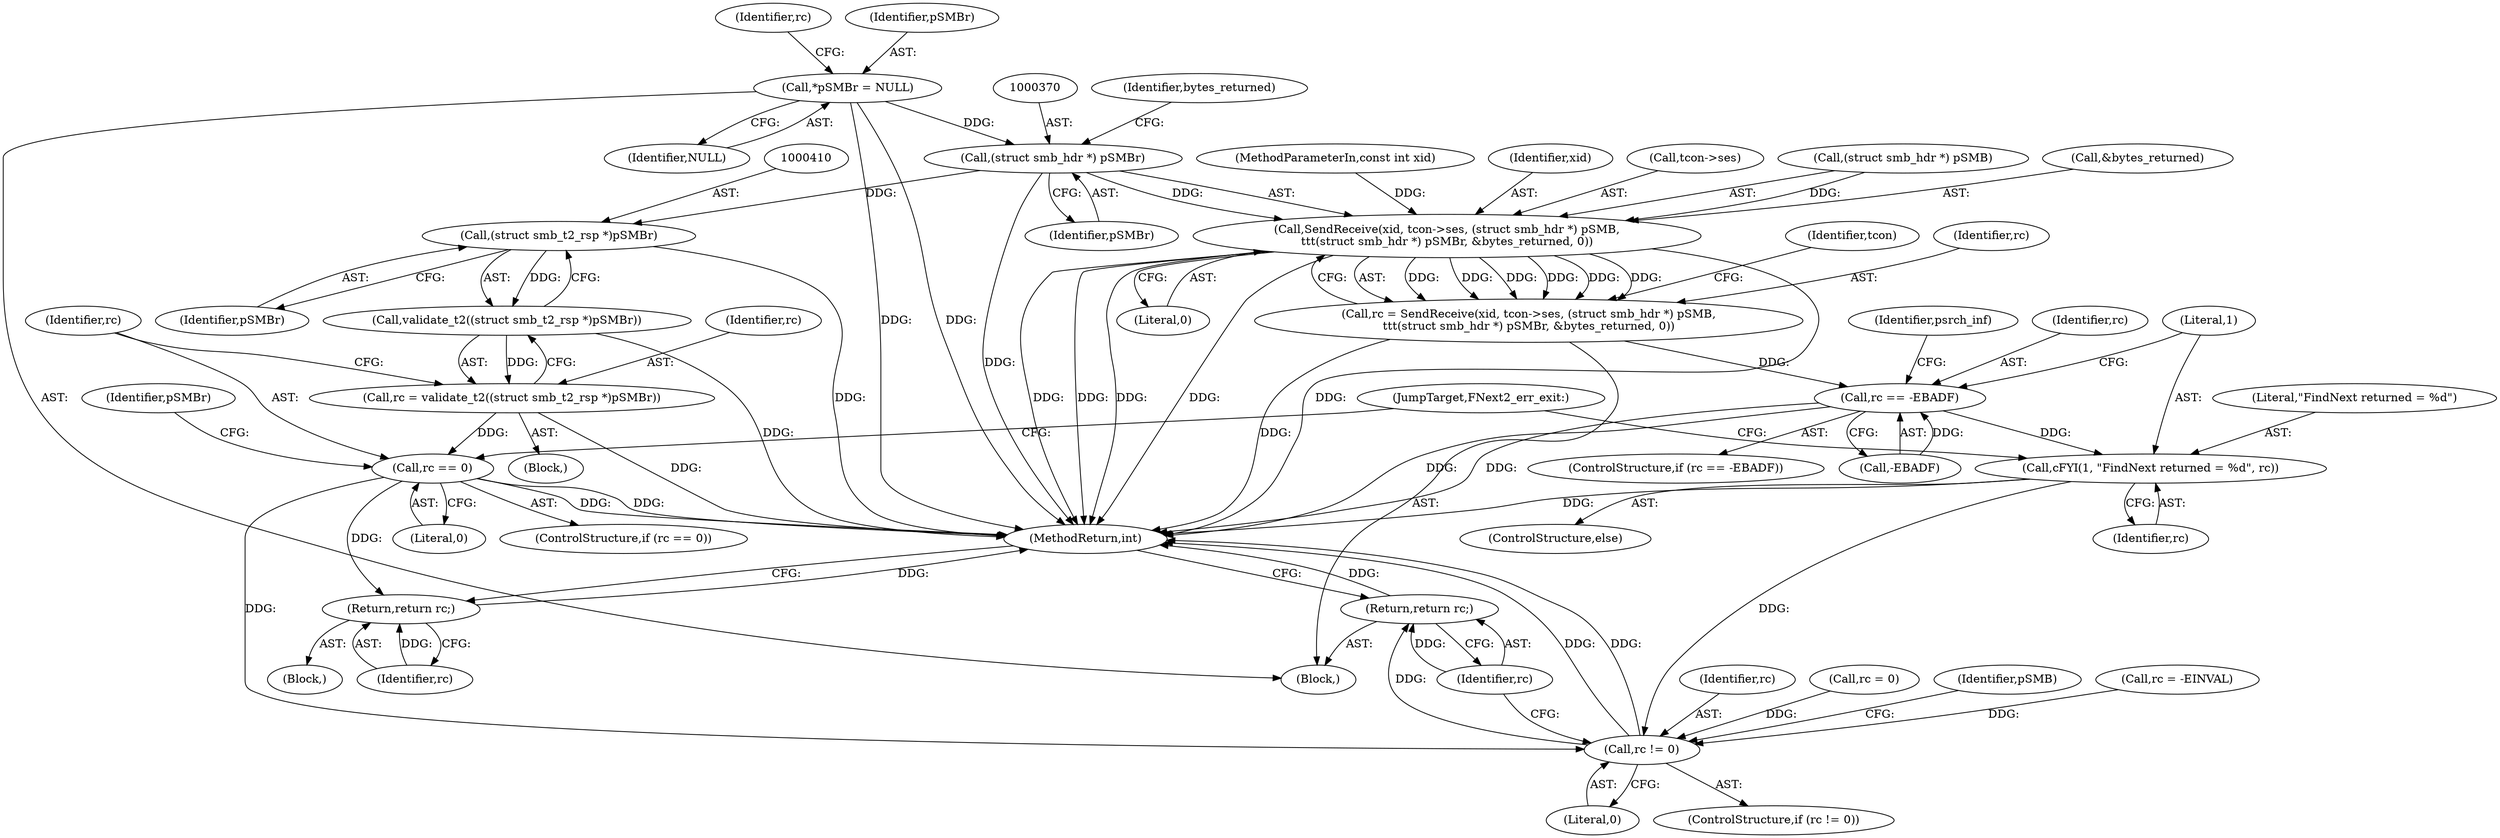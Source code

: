digraph "0_linux_9438fabb73eb48055b58b89fc51e0bc4db22fabd@pointer" {
"1000369" [label="(Call,(struct smb_hdr *) pSMBr)"];
"1000123" [label="(Call,*pSMBr = NULL)"];
"1000361" [label="(Call,SendReceive(xid, tcon->ses, (struct smb_hdr *) pSMB,\n\t\t\t(struct smb_hdr *) pSMBr, &bytes_returned, 0))"];
"1000359" [label="(Call,rc = SendReceive(xid, tcon->ses, (struct smb_hdr *) pSMB,\n\t\t\t(struct smb_hdr *) pSMBr, &bytes_returned, 0))"];
"1000384" [label="(Call,rc == -EBADF)"];
"1000400" [label="(Call,cFYI(1, \"FindNext returned = %d\", rc))"];
"1000577" [label="(Call,rc != 0)"];
"1000582" [label="(Return,return rc;)"];
"1000409" [label="(Call,(struct smb_t2_rsp *)pSMBr)"];
"1000408" [label="(Call,validate_t2((struct smb_t2_rsp *)pSMBr))"];
"1000406" [label="(Call,rc = validate_t2((struct smb_t2_rsp *)pSMBr))"];
"1000413" [label="(Call,rc == 0)"];
"1000563" [label="(Return,return rc;)"];
"1000361" [label="(Call,SendReceive(xid, tcon->ses, (struct smb_hdr *) pSMB,\n\t\t\t(struct smb_hdr *) pSMBr, &bytes_returned, 0))"];
"1000130" [label="(Identifier,rc)"];
"1000385" [label="(Identifier,rc)"];
"1000391" [label="(Identifier,psrch_inf)"];
"1000117" [label="(Block,)"];
"1000125" [label="(Identifier,NULL)"];
"1000401" [label="(Literal,1)"];
"1000563" [label="(Return,return rc;)"];
"1000359" [label="(Call,rc = SendReceive(xid, tcon->ses, (struct smb_hdr *) pSMB,\n\t\t\t(struct smb_hdr *) pSMBr, &bytes_returned, 0))"];
"1000583" [label="(Identifier,rc)"];
"1000405" [label="(Block,)"];
"1000371" [label="(Identifier,pSMBr)"];
"1000402" [label="(Literal,\"FindNext returned = %d\")"];
"1000579" [label="(Literal,0)"];
"1000554" [label="(Block,)"];
"1000369" [label="(Call,(struct smb_hdr *) pSMBr)"];
"1000578" [label="(Identifier,rc)"];
"1000564" [label="(Identifier,rc)"];
"1000413" [label="(Call,rc == 0)"];
"1000124" [label="(Identifier,pSMBr)"];
"1000113" [label="(MethodParameterIn,const int xid)"];
"1000362" [label="(Identifier,xid)"];
"1000363" [label="(Call,tcon->ses)"];
"1000396" [label="(Call,rc = 0)"];
"1000422" [label="(Identifier,pSMBr)"];
"1000407" [label="(Identifier,rc)"];
"1000123" [label="(Call,*pSMBr = NULL)"];
"1000582" [label="(Return,return rc;)"];
"1000411" [label="(Identifier,pSMBr)"];
"1000408" [label="(Call,validate_t2((struct smb_t2_rsp *)pSMBr))"];
"1000575" [label="(JumpTarget,FNext2_err_exit:)"];
"1000581" [label="(Identifier,pSMB)"];
"1000383" [label="(ControlStructure,if (rc == -EBADF))"];
"1000406" [label="(Call,rc = validate_t2((struct smb_t2_rsp *)pSMBr))"];
"1000366" [label="(Call,(struct smb_hdr *) pSMB)"];
"1000577" [label="(Call,rc != 0)"];
"1000400" [label="(Call,cFYI(1, \"FindNext returned = %d\", rc))"];
"1000378" [label="(Identifier,tcon)"];
"1000360" [label="(Identifier,rc)"];
"1000415" [label="(Literal,0)"];
"1000372" [label="(Call,&bytes_returned)"];
"1000403" [label="(Identifier,rc)"];
"1000576" [label="(ControlStructure,if (rc != 0))"];
"1000414" [label="(Identifier,rc)"];
"1000384" [label="(Call,rc == -EBADF)"];
"1000584" [label="(MethodReturn,int)"];
"1000386" [label="(Call,-EBADF)"];
"1000412" [label="(ControlStructure,if (rc == 0))"];
"1000373" [label="(Identifier,bytes_returned)"];
"1000409" [label="(Call,(struct smb_t2_rsp *)pSMBr)"];
"1000399" [label="(ControlStructure,else)"];
"1000374" [label="(Literal,0)"];
"1000327" [label="(Call,rc = -EINVAL)"];
"1000369" -> "1000361"  [label="AST: "];
"1000369" -> "1000371"  [label="CFG: "];
"1000370" -> "1000369"  [label="AST: "];
"1000371" -> "1000369"  [label="AST: "];
"1000373" -> "1000369"  [label="CFG: "];
"1000369" -> "1000584"  [label="DDG: "];
"1000369" -> "1000361"  [label="DDG: "];
"1000123" -> "1000369"  [label="DDG: "];
"1000369" -> "1000409"  [label="DDG: "];
"1000123" -> "1000117"  [label="AST: "];
"1000123" -> "1000125"  [label="CFG: "];
"1000124" -> "1000123"  [label="AST: "];
"1000125" -> "1000123"  [label="AST: "];
"1000130" -> "1000123"  [label="CFG: "];
"1000123" -> "1000584"  [label="DDG: "];
"1000123" -> "1000584"  [label="DDG: "];
"1000361" -> "1000359"  [label="AST: "];
"1000361" -> "1000374"  [label="CFG: "];
"1000362" -> "1000361"  [label="AST: "];
"1000363" -> "1000361"  [label="AST: "];
"1000366" -> "1000361"  [label="AST: "];
"1000372" -> "1000361"  [label="AST: "];
"1000374" -> "1000361"  [label="AST: "];
"1000359" -> "1000361"  [label="CFG: "];
"1000361" -> "1000584"  [label="DDG: "];
"1000361" -> "1000584"  [label="DDG: "];
"1000361" -> "1000584"  [label="DDG: "];
"1000361" -> "1000584"  [label="DDG: "];
"1000361" -> "1000584"  [label="DDG: "];
"1000361" -> "1000359"  [label="DDG: "];
"1000361" -> "1000359"  [label="DDG: "];
"1000361" -> "1000359"  [label="DDG: "];
"1000361" -> "1000359"  [label="DDG: "];
"1000361" -> "1000359"  [label="DDG: "];
"1000361" -> "1000359"  [label="DDG: "];
"1000113" -> "1000361"  [label="DDG: "];
"1000366" -> "1000361"  [label="DDG: "];
"1000359" -> "1000117"  [label="AST: "];
"1000360" -> "1000359"  [label="AST: "];
"1000378" -> "1000359"  [label="CFG: "];
"1000359" -> "1000584"  [label="DDG: "];
"1000359" -> "1000384"  [label="DDG: "];
"1000384" -> "1000383"  [label="AST: "];
"1000384" -> "1000386"  [label="CFG: "];
"1000385" -> "1000384"  [label="AST: "];
"1000386" -> "1000384"  [label="AST: "];
"1000391" -> "1000384"  [label="CFG: "];
"1000401" -> "1000384"  [label="CFG: "];
"1000384" -> "1000584"  [label="DDG: "];
"1000384" -> "1000584"  [label="DDG: "];
"1000386" -> "1000384"  [label="DDG: "];
"1000384" -> "1000400"  [label="DDG: "];
"1000400" -> "1000399"  [label="AST: "];
"1000400" -> "1000403"  [label="CFG: "];
"1000401" -> "1000400"  [label="AST: "];
"1000402" -> "1000400"  [label="AST: "];
"1000403" -> "1000400"  [label="AST: "];
"1000575" -> "1000400"  [label="CFG: "];
"1000400" -> "1000584"  [label="DDG: "];
"1000400" -> "1000577"  [label="DDG: "];
"1000577" -> "1000576"  [label="AST: "];
"1000577" -> "1000579"  [label="CFG: "];
"1000578" -> "1000577"  [label="AST: "];
"1000579" -> "1000577"  [label="AST: "];
"1000581" -> "1000577"  [label="CFG: "];
"1000583" -> "1000577"  [label="CFG: "];
"1000577" -> "1000584"  [label="DDG: "];
"1000577" -> "1000584"  [label="DDG: "];
"1000396" -> "1000577"  [label="DDG: "];
"1000413" -> "1000577"  [label="DDG: "];
"1000327" -> "1000577"  [label="DDG: "];
"1000577" -> "1000582"  [label="DDG: "];
"1000582" -> "1000117"  [label="AST: "];
"1000582" -> "1000583"  [label="CFG: "];
"1000583" -> "1000582"  [label="AST: "];
"1000584" -> "1000582"  [label="CFG: "];
"1000582" -> "1000584"  [label="DDG: "];
"1000583" -> "1000582"  [label="DDG: "];
"1000409" -> "1000408"  [label="AST: "];
"1000409" -> "1000411"  [label="CFG: "];
"1000410" -> "1000409"  [label="AST: "];
"1000411" -> "1000409"  [label="AST: "];
"1000408" -> "1000409"  [label="CFG: "];
"1000409" -> "1000584"  [label="DDG: "];
"1000409" -> "1000408"  [label="DDG: "];
"1000408" -> "1000406"  [label="AST: "];
"1000406" -> "1000408"  [label="CFG: "];
"1000408" -> "1000584"  [label="DDG: "];
"1000408" -> "1000406"  [label="DDG: "];
"1000406" -> "1000405"  [label="AST: "];
"1000407" -> "1000406"  [label="AST: "];
"1000414" -> "1000406"  [label="CFG: "];
"1000406" -> "1000584"  [label="DDG: "];
"1000406" -> "1000413"  [label="DDG: "];
"1000413" -> "1000412"  [label="AST: "];
"1000413" -> "1000415"  [label="CFG: "];
"1000414" -> "1000413"  [label="AST: "];
"1000415" -> "1000413"  [label="AST: "];
"1000422" -> "1000413"  [label="CFG: "];
"1000575" -> "1000413"  [label="CFG: "];
"1000413" -> "1000584"  [label="DDG: "];
"1000413" -> "1000584"  [label="DDG: "];
"1000413" -> "1000563"  [label="DDG: "];
"1000563" -> "1000554"  [label="AST: "];
"1000563" -> "1000564"  [label="CFG: "];
"1000564" -> "1000563"  [label="AST: "];
"1000584" -> "1000563"  [label="CFG: "];
"1000563" -> "1000584"  [label="DDG: "];
"1000564" -> "1000563"  [label="DDG: "];
}

